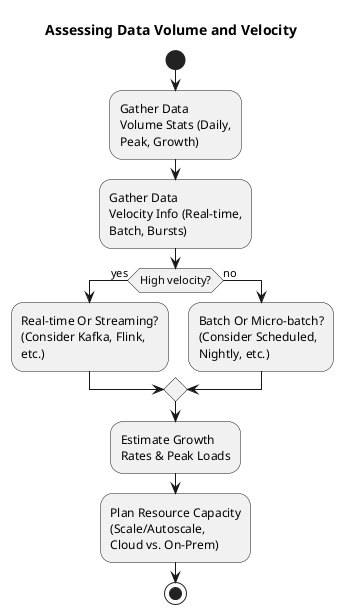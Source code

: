@startuml
title Assessing Data Volume and Velocity

start
:Gather Data\nVolume Stats (Daily,\nPeak, Growth);
:Gather Data\nVelocity Info (Real-time,\nBatch, Bursts);
if (High velocity?) then (yes)
  :Real-time Or Streaming?\n(Consider Kafka, Flink,\netc.);
else (no)
  :Batch Or Micro-batch?\n(Consider Scheduled,\nNightly, etc.);
endif

:Estimate Growth\nRates & Peak Loads;
:Plan Resource Capacity\n(Scale/Autoscale,\nCloud vs. On-Prem);
stop

@enduml
